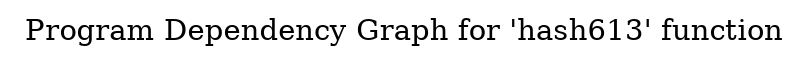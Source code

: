 digraph "Program Dependency Graph for 'hash613' function" {
	label="Program Dependency Graph for 'hash613' function";

}
